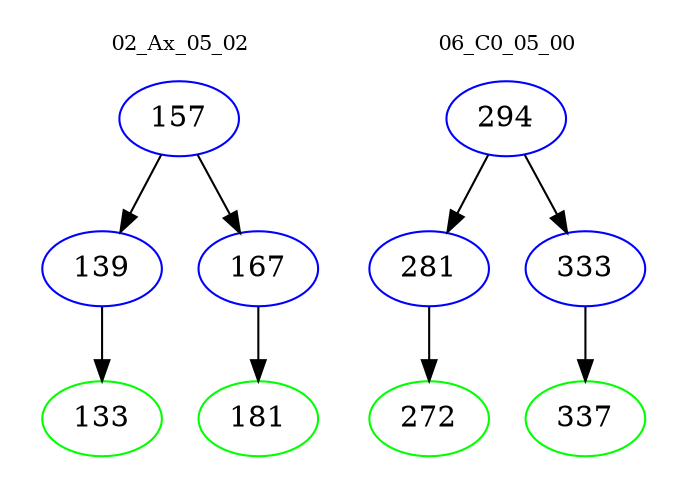 digraph{
subgraph cluster_0 {
color = white
label = "02_Ax_05_02";
fontsize=10;
T0_157 [label="157", color="blue"]
T0_157 -> T0_139 [color="black"]
T0_139 [label="139", color="blue"]
T0_139 -> T0_133 [color="black"]
T0_133 [label="133", color="green"]
T0_157 -> T0_167 [color="black"]
T0_167 [label="167", color="blue"]
T0_167 -> T0_181 [color="black"]
T0_181 [label="181", color="green"]
}
subgraph cluster_1 {
color = white
label = "06_C0_05_00";
fontsize=10;
T1_294 [label="294", color="blue"]
T1_294 -> T1_281 [color="black"]
T1_281 [label="281", color="blue"]
T1_281 -> T1_272 [color="black"]
T1_272 [label="272", color="green"]
T1_294 -> T1_333 [color="black"]
T1_333 [label="333", color="blue"]
T1_333 -> T1_337 [color="black"]
T1_337 [label="337", color="green"]
}
}
